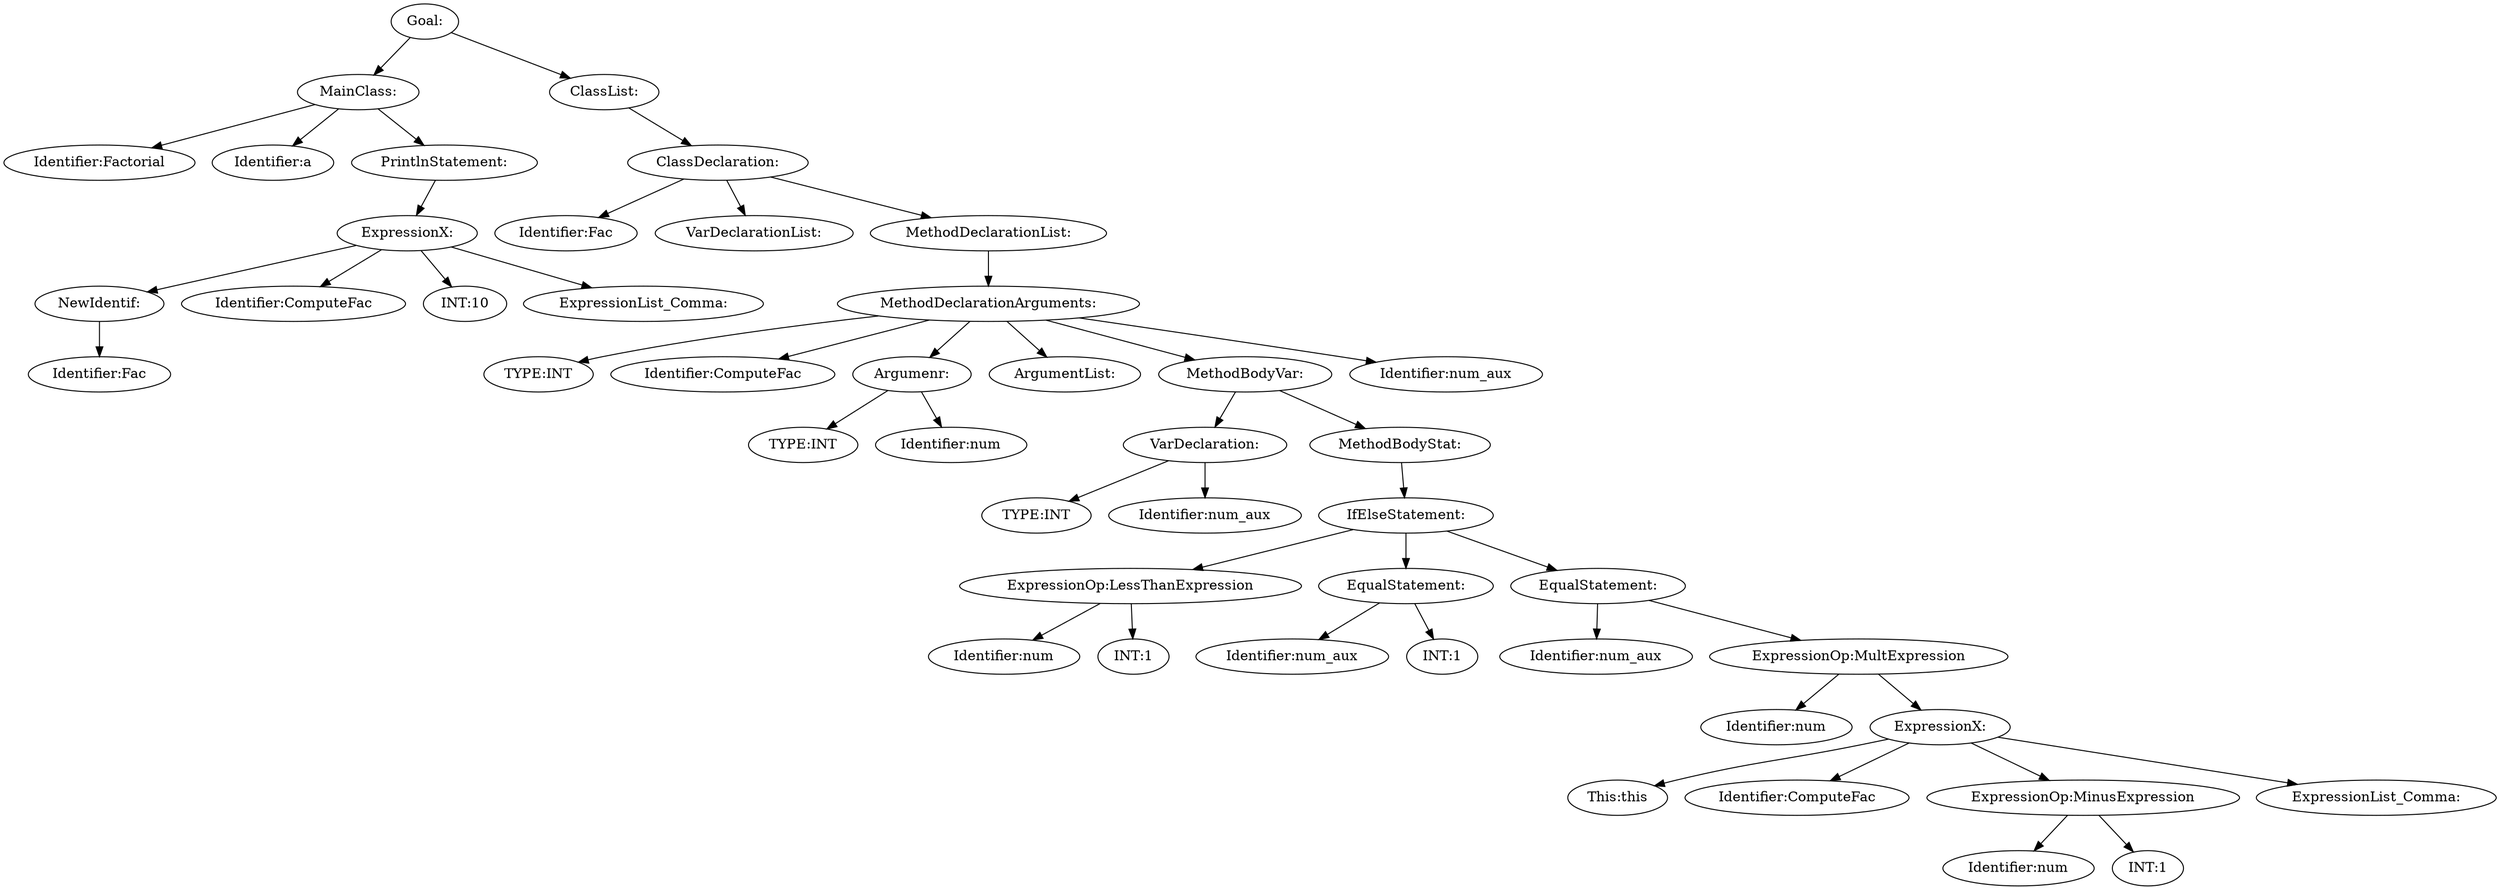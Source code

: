 digraph {
n0 [label="Goal:"];
n1 [label="MainClass:"];
n2 [label="Identifier:Factorial"];
n1 -> n2
n3 [label="Identifier:a"];
n1 -> n3
n4 [label="PrintlnStatement:"];
n5 [label="ExpressionX:"];
n6 [label="NewIdentif:"];
n7 [label="Identifier:Fac"];
n6 -> n7
n5 -> n6
n8 [label="Identifier:ComputeFac"];
n5 -> n8
n9 [label="INT:10"];
n5 -> n9
n10 [label="ExpressionList_Comma:"];
n5 -> n10
n4 -> n5
n1 -> n4
n0 -> n1
n11 [label="ClassList:"];
n12 [label="ClassDeclaration:"];
n13 [label="Identifier:Fac"];
n12 -> n13
n14 [label="VarDeclarationList:"];
n12 -> n14
n15 [label="MethodDeclarationList:"];
n16 [label="MethodDeclarationArguments:"];
n17 [label="TYPE:INT"];
n16 -> n17
n18 [label="Identifier:ComputeFac"];
n16 -> n18
n19 [label="Argumenr:"];
n20 [label="TYPE:INT"];
n19 -> n20
n21 [label="Identifier:num"];
n19 -> n21
n16 -> n19
n22 [label="ArgumentList:"];
n16 -> n22
n23 [label="MethodBodyVar:"];
n24 [label="VarDeclaration:"];
n25 [label="TYPE:INT"];
n24 -> n25
n26 [label="Identifier:num_aux"];
n24 -> n26
n23 -> n24
n27 [label="MethodBodyStat:"];
n28 [label="IfElseStatement:"];
n29 [label="ExpressionOp:LessThanExpression"];
n30 [label="Identifier:num"];
n29 -> n30
n31 [label="INT:1"];
n29 -> n31
n28 -> n29
n32 [label="EqualStatement:"];
n33 [label="Identifier:num_aux"];
n32 -> n33
n34 [label="INT:1"];
n32 -> n34
n28 -> n32
n35 [label="EqualStatement:"];
n36 [label="Identifier:num_aux"];
n35 -> n36
n37 [label="ExpressionOp:MultExpression"];
n38 [label="Identifier:num"];
n37 -> n38
n39 [label="ExpressionX:"];
n40 [label="This:this"];
n39 -> n40
n41 [label="Identifier:ComputeFac"];
n39 -> n41
n42 [label="ExpressionOp:MinusExpression"];
n43 [label="Identifier:num"];
n42 -> n43
n44 [label="INT:1"];
n42 -> n44
n39 -> n42
n45 [label="ExpressionList_Comma:"];
n39 -> n45
n37 -> n39
n35 -> n37
n28 -> n35
n27 -> n28
n23 -> n27
n16 -> n23
n46 [label="Identifier:num_aux"];
n16 -> n46
n15 -> n16
n12 -> n15
n11 -> n12
n0 -> n11
}
